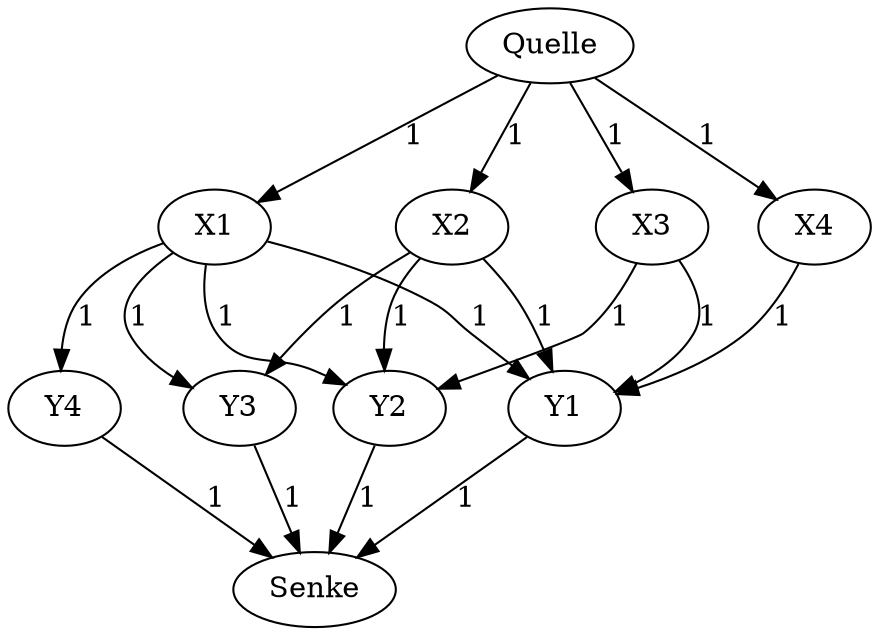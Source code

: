 digraph graph_09
{
Quelle
X1
X2
X3
X4
Y1
Y2
Y3
Y4
Senke
Quelle -> X1 [label="1  "]
Quelle -> X2 [label="1  "]
Quelle -> X3 [label="1  "]
Quelle -> X4 [label="1  "]
X1 -> Y1 [label="1  "]
X1 -> Y2 [label="1  "]
X1 -> Y3 [label="1  "]
X1 -> Y4 [label="1  "]
X2 -> Y1 [label="1  "]
X2 -> Y2 [label="1  "]
X2 -> Y3 [label="1  "]
X3 -> Y1 [label="1  "]
X3 -> Y2 [label="1  "]
X4 -> Y1 [label="1  "]
Y1 -> Senke [label="1  "]
Y2 -> Senke [label="1  "]
Y3 -> Senke [label="1  "]
Y4 -> Senke [label="1  "]
}

